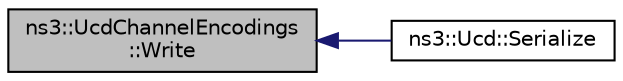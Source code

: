 digraph "ns3::UcdChannelEncodings::Write"
{
  edge [fontname="Helvetica",fontsize="10",labelfontname="Helvetica",labelfontsize="10"];
  node [fontname="Helvetica",fontsize="10",shape=record];
  rankdir="LR";
  Node1 [label="ns3::UcdChannelEncodings\l::Write",height=0.2,width=0.4,color="black", fillcolor="grey75", style="filled", fontcolor="black"];
  Node1 -> Node2 [dir="back",color="midnightblue",fontsize="10",style="solid"];
  Node2 [label="ns3::Ucd::Serialize",height=0.2,width=0.4,color="black", fillcolor="white", style="filled",URL="$db/dda/classns3_1_1Ucd.html#abcea8a06f3d7e07c21cb12b12ce36800"];
}

